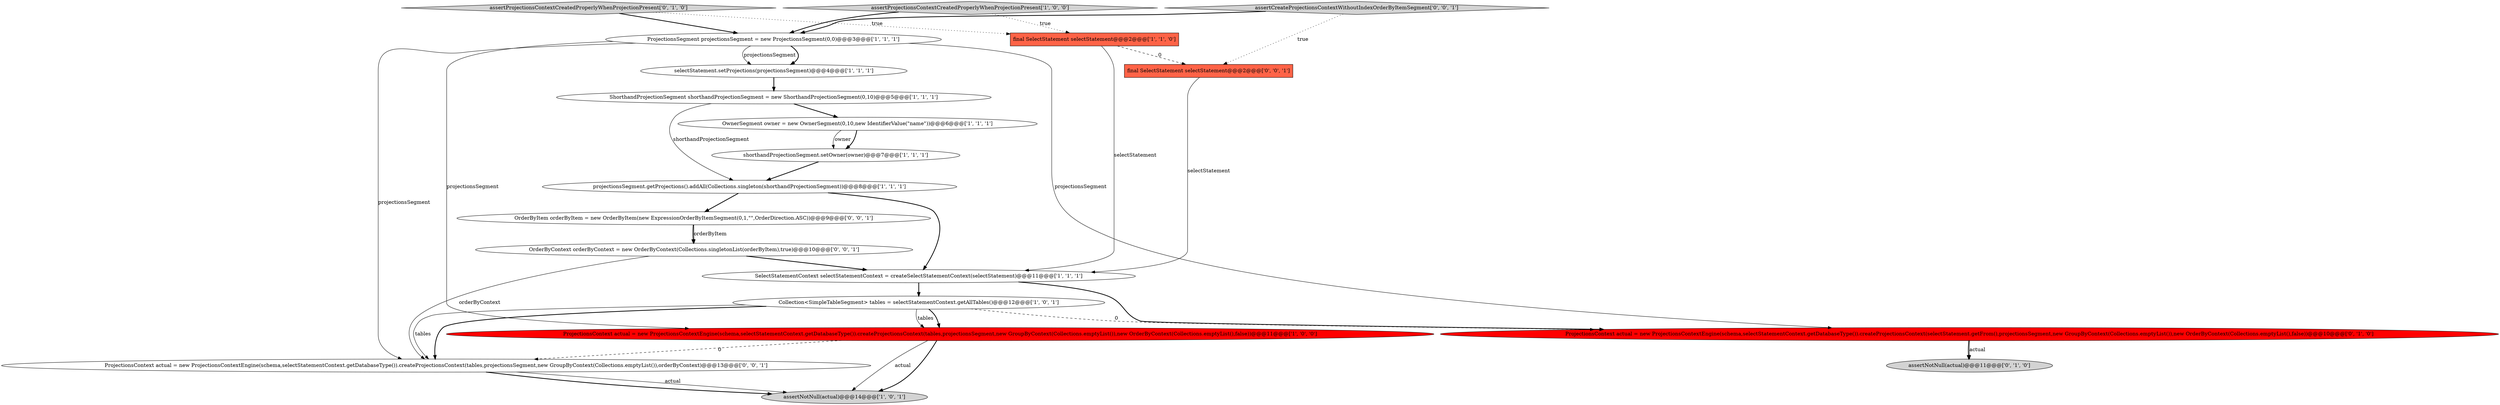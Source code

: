 digraph {
10 [style = filled, label = "projectionsSegment.getProjections().addAll(Collections.singleton(shorthandProjectionSegment))@@@8@@@['1', '1', '1']", fillcolor = white, shape = ellipse image = "AAA0AAABBB1BBB"];
9 [style = filled, label = "ProjectionsContext actual = new ProjectionsContextEngine(schema,selectStatementContext.getDatabaseType()).createProjectionsContext(tables,projectionsSegment,new GroupByContext(Collections.emptyList()),new OrderByContext(Collections.emptyList(),false))@@@11@@@['1', '0', '0']", fillcolor = red, shape = ellipse image = "AAA1AAABBB1BBB"];
6 [style = filled, label = "selectStatement.setProjections(projectionsSegment)@@@4@@@['1', '1', '1']", fillcolor = white, shape = ellipse image = "AAA0AAABBB1BBB"];
2 [style = filled, label = "ShorthandProjectionSegment shorthandProjectionSegment = new ShorthandProjectionSegment(0,10)@@@5@@@['1', '1', '1']", fillcolor = white, shape = ellipse image = "AAA0AAABBB1BBB"];
13 [style = filled, label = "ProjectionsContext actual = new ProjectionsContextEngine(schema,selectStatementContext.getDatabaseType()).createProjectionsContext(selectStatement.getFrom(),projectionsSegment,new GroupByContext(Collections.emptyList()),new OrderByContext(Collections.emptyList(),false))@@@10@@@['0', '1', '0']", fillcolor = red, shape = ellipse image = "AAA1AAABBB2BBB"];
19 [style = filled, label = "ProjectionsContext actual = new ProjectionsContextEngine(schema,selectStatementContext.getDatabaseType()).createProjectionsContext(tables,projectionsSegment,new GroupByContext(Collections.emptyList()),orderByContext)@@@13@@@['0', '0', '1']", fillcolor = white, shape = ellipse image = "AAA0AAABBB3BBB"];
16 [style = filled, label = "OrderByContext orderByContext = new OrderByContext(Collections.singletonList(orderByItem),true)@@@10@@@['0', '0', '1']", fillcolor = white, shape = ellipse image = "AAA0AAABBB3BBB"];
0 [style = filled, label = "shorthandProjectionSegment.setOwner(owner)@@@7@@@['1', '1', '1']", fillcolor = white, shape = ellipse image = "AAA0AAABBB1BBB"];
17 [style = filled, label = "OrderByItem orderByItem = new OrderByItem(new ExpressionOrderByItemSegment(0,1,\"\",OrderDirection.ASC))@@@9@@@['0', '0', '1']", fillcolor = white, shape = ellipse image = "AAA0AAABBB3BBB"];
5 [style = filled, label = "assertProjectionsContextCreatedProperlyWhenProjectionPresent['1', '0', '0']", fillcolor = lightgray, shape = diamond image = "AAA0AAABBB1BBB"];
1 [style = filled, label = "Collection<SimpleTableSegment> tables = selectStatementContext.getAllTables()@@@12@@@['1', '0', '1']", fillcolor = white, shape = ellipse image = "AAA0AAABBB1BBB"];
11 [style = filled, label = "assertNotNull(actual)@@@14@@@['1', '0', '1']", fillcolor = lightgray, shape = ellipse image = "AAA0AAABBB1BBB"];
18 [style = filled, label = "final SelectStatement selectStatement@@@2@@@['0', '0', '1']", fillcolor = tomato, shape = box image = "AAA0AAABBB3BBB"];
14 [style = filled, label = "assertNotNull(actual)@@@11@@@['0', '1', '0']", fillcolor = lightgray, shape = ellipse image = "AAA0AAABBB2BBB"];
7 [style = filled, label = "final SelectStatement selectStatement@@@2@@@['1', '1', '0']", fillcolor = tomato, shape = box image = "AAA0AAABBB1BBB"];
3 [style = filled, label = "ProjectionsSegment projectionsSegment = new ProjectionsSegment(0,0)@@@3@@@['1', '1', '1']", fillcolor = white, shape = ellipse image = "AAA0AAABBB1BBB"];
4 [style = filled, label = "SelectStatementContext selectStatementContext = createSelectStatementContext(selectStatement)@@@11@@@['1', '1', '1']", fillcolor = white, shape = ellipse image = "AAA0AAABBB1BBB"];
12 [style = filled, label = "assertProjectionsContextCreatedProperlyWhenProjectionPresent['0', '1', '0']", fillcolor = lightgray, shape = diamond image = "AAA0AAABBB2BBB"];
8 [style = filled, label = "OwnerSegment owner = new OwnerSegment(0,10,new IdentifierValue(\"name\"))@@@6@@@['1', '1', '1']", fillcolor = white, shape = ellipse image = "AAA0AAABBB1BBB"];
15 [style = filled, label = "assertCreateProjectionsContextWithoutIndexOrderByItemSegment['0', '0', '1']", fillcolor = lightgray, shape = diamond image = "AAA0AAABBB3BBB"];
5->3 [style = bold, label=""];
16->19 [style = solid, label="orderByContext"];
9->11 [style = bold, label=""];
7->18 [style = dashed, label="0"];
4->13 [style = bold, label=""];
15->18 [style = dotted, label="true"];
2->10 [style = solid, label="shorthandProjectionSegment"];
3->19 [style = solid, label="projectionsSegment"];
3->6 [style = bold, label=""];
19->11 [style = bold, label=""];
10->17 [style = bold, label=""];
19->11 [style = solid, label="actual"];
15->3 [style = bold, label=""];
13->14 [style = solid, label="actual"];
17->16 [style = solid, label="orderByItem"];
1->9 [style = bold, label=""];
6->2 [style = bold, label=""];
1->13 [style = dashed, label="0"];
8->0 [style = bold, label=""];
8->0 [style = solid, label="owner"];
9->19 [style = dashed, label="0"];
18->4 [style = solid, label="selectStatement"];
3->13 [style = solid, label="projectionsSegment"];
1->19 [style = solid, label="tables"];
0->10 [style = bold, label=""];
9->11 [style = solid, label="actual"];
5->7 [style = dotted, label="true"];
3->9 [style = solid, label="projectionsSegment"];
10->4 [style = bold, label=""];
1->9 [style = solid, label="tables"];
4->1 [style = bold, label=""];
12->3 [style = bold, label=""];
7->4 [style = solid, label="selectStatement"];
16->4 [style = bold, label=""];
1->19 [style = bold, label=""];
12->7 [style = dotted, label="true"];
13->14 [style = bold, label=""];
3->6 [style = solid, label="projectionsSegment"];
17->16 [style = bold, label=""];
2->8 [style = bold, label=""];
}
